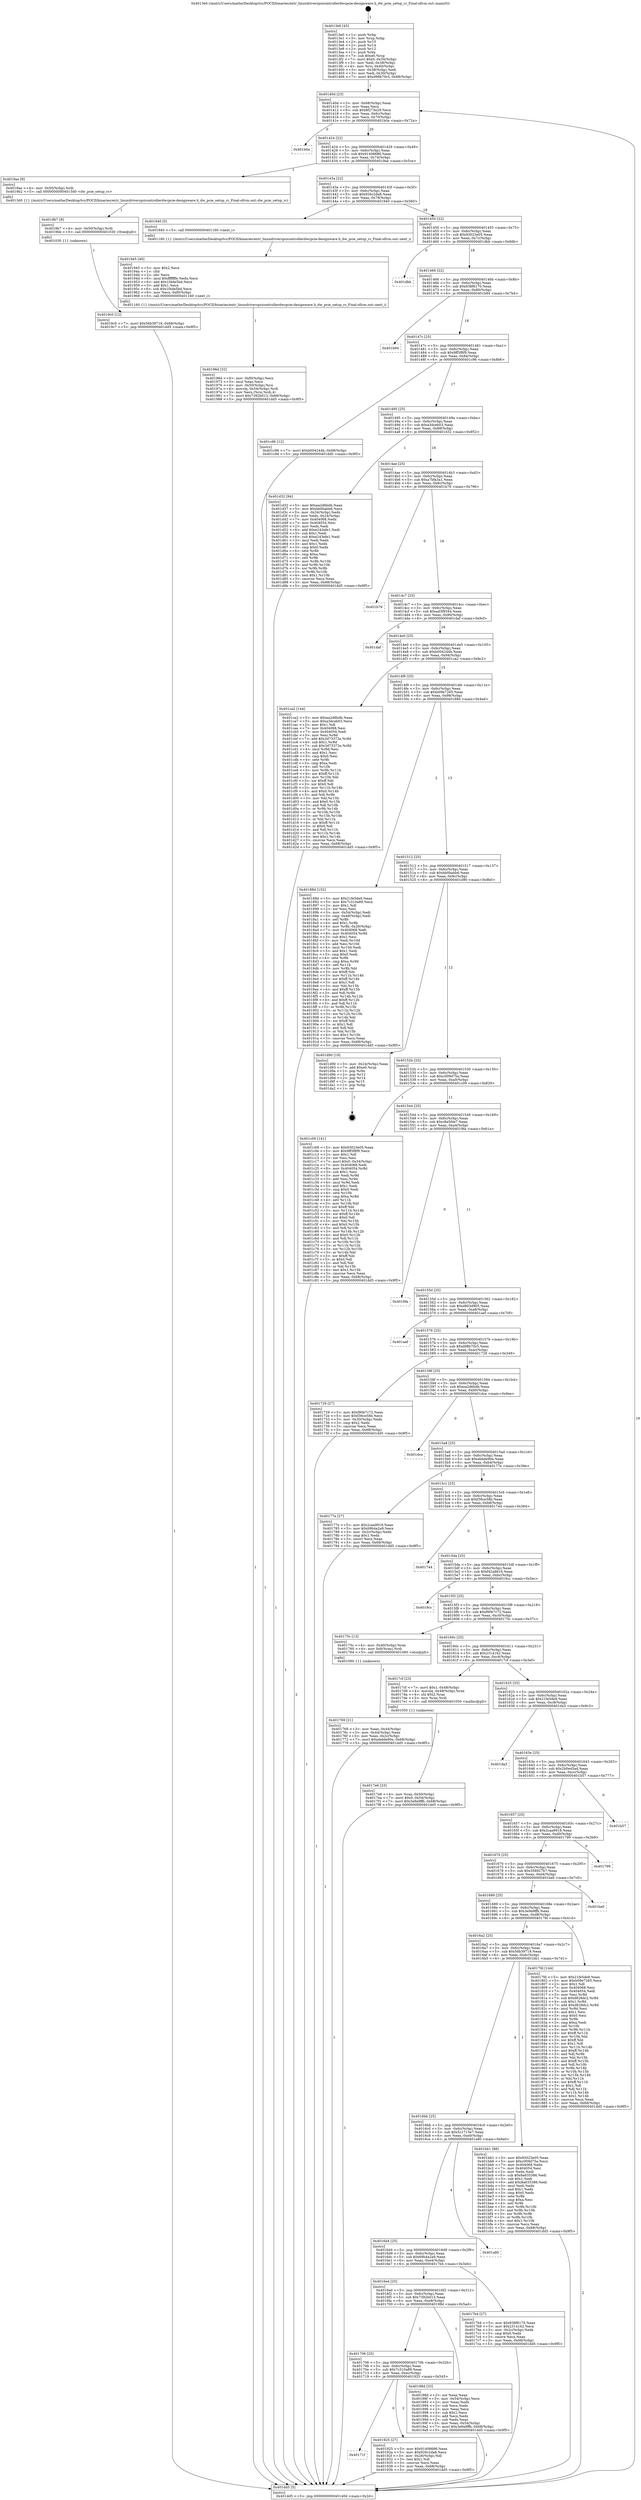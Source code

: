 digraph "0x4013e0" {
  label = "0x4013e0 (/mnt/c/Users/mathe/Desktop/tcc/POCII/binaries/extr_linuxdriverspcicontrollerdwcpcie-designware.h_dw_pcie_setup_rc_Final-ollvm.out::main(0))"
  labelloc = "t"
  node[shape=record]

  Entry [label="",width=0.3,height=0.3,shape=circle,fillcolor=black,style=filled]
  "0x40140d" [label="{
     0x40140d [23]\l
     | [instrs]\l
     &nbsp;&nbsp;0x40140d \<+3\>: mov -0x68(%rbp),%eax\l
     &nbsp;&nbsp;0x401410 \<+2\>: mov %eax,%ecx\l
     &nbsp;&nbsp;0x401412 \<+6\>: sub $0x8f273e29,%ecx\l
     &nbsp;&nbsp;0x401418 \<+3\>: mov %eax,-0x6c(%rbp)\l
     &nbsp;&nbsp;0x40141b \<+3\>: mov %ecx,-0x70(%rbp)\l
     &nbsp;&nbsp;0x40141e \<+6\>: je 0000000000401b0a \<main+0x72a\>\l
  }"]
  "0x401b0a" [label="{
     0x401b0a\l
  }", style=dashed]
  "0x401424" [label="{
     0x401424 [22]\l
     | [instrs]\l
     &nbsp;&nbsp;0x401424 \<+5\>: jmp 0000000000401429 \<main+0x49\>\l
     &nbsp;&nbsp;0x401429 \<+3\>: mov -0x6c(%rbp),%eax\l
     &nbsp;&nbsp;0x40142c \<+5\>: sub $0x91408686,%eax\l
     &nbsp;&nbsp;0x401431 \<+3\>: mov %eax,-0x74(%rbp)\l
     &nbsp;&nbsp;0x401434 \<+6\>: je 00000000004019ae \<main+0x5ce\>\l
  }"]
  Exit [label="",width=0.3,height=0.3,shape=circle,fillcolor=black,style=filled,peripheries=2]
  "0x4019ae" [label="{
     0x4019ae [9]\l
     | [instrs]\l
     &nbsp;&nbsp;0x4019ae \<+4\>: mov -0x50(%rbp),%rdi\l
     &nbsp;&nbsp;0x4019b2 \<+5\>: call 00000000004013d0 \<dw_pcie_setup_rc\>\l
     | [calls]\l
     &nbsp;&nbsp;0x4013d0 \{1\} (/mnt/c/Users/mathe/Desktop/tcc/POCII/binaries/extr_linuxdriverspcicontrollerdwcpcie-designware.h_dw_pcie_setup_rc_Final-ollvm.out::dw_pcie_setup_rc)\l
  }"]
  "0x40143a" [label="{
     0x40143a [22]\l
     | [instrs]\l
     &nbsp;&nbsp;0x40143a \<+5\>: jmp 000000000040143f \<main+0x5f\>\l
     &nbsp;&nbsp;0x40143f \<+3\>: mov -0x6c(%rbp),%eax\l
     &nbsp;&nbsp;0x401442 \<+5\>: sub $0x926c2da8,%eax\l
     &nbsp;&nbsp;0x401447 \<+3\>: mov %eax,-0x78(%rbp)\l
     &nbsp;&nbsp;0x40144a \<+6\>: je 0000000000401940 \<main+0x560\>\l
  }"]
  "0x4019c0" [label="{
     0x4019c0 [12]\l
     | [instrs]\l
     &nbsp;&nbsp;0x4019c0 \<+7\>: movl $0x56b39718,-0x68(%rbp)\l
     &nbsp;&nbsp;0x4019c7 \<+5\>: jmp 0000000000401dd5 \<main+0x9f5\>\l
  }"]
  "0x401940" [label="{
     0x401940 [5]\l
     | [instrs]\l
     &nbsp;&nbsp;0x401940 \<+5\>: call 0000000000401160 \<next_i\>\l
     | [calls]\l
     &nbsp;&nbsp;0x401160 \{1\} (/mnt/c/Users/mathe/Desktop/tcc/POCII/binaries/extr_linuxdriverspcicontrollerdwcpcie-designware.h_dw_pcie_setup_rc_Final-ollvm.out::next_i)\l
  }"]
  "0x401450" [label="{
     0x401450 [22]\l
     | [instrs]\l
     &nbsp;&nbsp;0x401450 \<+5\>: jmp 0000000000401455 \<main+0x75\>\l
     &nbsp;&nbsp;0x401455 \<+3\>: mov -0x6c(%rbp),%eax\l
     &nbsp;&nbsp;0x401458 \<+5\>: sub $0x93023e05,%eax\l
     &nbsp;&nbsp;0x40145d \<+3\>: mov %eax,-0x7c(%rbp)\l
     &nbsp;&nbsp;0x401460 \<+6\>: je 0000000000401dbb \<main+0x9db\>\l
  }"]
  "0x4019b7" [label="{
     0x4019b7 [9]\l
     | [instrs]\l
     &nbsp;&nbsp;0x4019b7 \<+4\>: mov -0x50(%rbp),%rdi\l
     &nbsp;&nbsp;0x4019bb \<+5\>: call 0000000000401030 \<free@plt\>\l
     | [calls]\l
     &nbsp;&nbsp;0x401030 \{1\} (unknown)\l
  }"]
  "0x401dbb" [label="{
     0x401dbb\l
  }", style=dashed]
  "0x401466" [label="{
     0x401466 [22]\l
     | [instrs]\l
     &nbsp;&nbsp;0x401466 \<+5\>: jmp 000000000040146b \<main+0x8b\>\l
     &nbsp;&nbsp;0x40146b \<+3\>: mov -0x6c(%rbp),%eax\l
     &nbsp;&nbsp;0x40146e \<+5\>: sub $0x938f6170,%eax\l
     &nbsp;&nbsp;0x401473 \<+3\>: mov %eax,-0x80(%rbp)\l
     &nbsp;&nbsp;0x401476 \<+6\>: je 0000000000401b94 \<main+0x7b4\>\l
  }"]
  "0x40196d" [label="{
     0x40196d [32]\l
     | [instrs]\l
     &nbsp;&nbsp;0x40196d \<+6\>: mov -0xf0(%rbp),%ecx\l
     &nbsp;&nbsp;0x401973 \<+3\>: imul %eax,%ecx\l
     &nbsp;&nbsp;0x401976 \<+4\>: mov -0x50(%rbp),%rsi\l
     &nbsp;&nbsp;0x40197a \<+4\>: movslq -0x54(%rbp),%rdi\l
     &nbsp;&nbsp;0x40197e \<+3\>: mov %ecx,(%rsi,%rdi,4)\l
     &nbsp;&nbsp;0x401981 \<+7\>: movl $0x7392b013,-0x68(%rbp)\l
     &nbsp;&nbsp;0x401988 \<+5\>: jmp 0000000000401dd5 \<main+0x9f5\>\l
  }"]
  "0x401b94" [label="{
     0x401b94\l
  }", style=dashed]
  "0x40147c" [label="{
     0x40147c [25]\l
     | [instrs]\l
     &nbsp;&nbsp;0x40147c \<+5\>: jmp 0000000000401481 \<main+0xa1\>\l
     &nbsp;&nbsp;0x401481 \<+3\>: mov -0x6c(%rbp),%eax\l
     &nbsp;&nbsp;0x401484 \<+5\>: sub $0x9ff3f8f9,%eax\l
     &nbsp;&nbsp;0x401489 \<+6\>: mov %eax,-0x84(%rbp)\l
     &nbsp;&nbsp;0x40148f \<+6\>: je 0000000000401c96 \<main+0x8b6\>\l
  }"]
  "0x401945" [label="{
     0x401945 [40]\l
     | [instrs]\l
     &nbsp;&nbsp;0x401945 \<+5\>: mov $0x2,%ecx\l
     &nbsp;&nbsp;0x40194a \<+1\>: cltd\l
     &nbsp;&nbsp;0x40194b \<+2\>: idiv %ecx\l
     &nbsp;&nbsp;0x40194d \<+6\>: imul $0xfffffffe,%edx,%ecx\l
     &nbsp;&nbsp;0x401953 \<+6\>: add $0x1f4de5bd,%ecx\l
     &nbsp;&nbsp;0x401959 \<+3\>: add $0x1,%ecx\l
     &nbsp;&nbsp;0x40195c \<+6\>: sub $0x1f4de5bd,%ecx\l
     &nbsp;&nbsp;0x401962 \<+6\>: mov %ecx,-0xf0(%rbp)\l
     &nbsp;&nbsp;0x401968 \<+5\>: call 0000000000401160 \<next_i\>\l
     | [calls]\l
     &nbsp;&nbsp;0x401160 \{1\} (/mnt/c/Users/mathe/Desktop/tcc/POCII/binaries/extr_linuxdriverspcicontrollerdwcpcie-designware.h_dw_pcie_setup_rc_Final-ollvm.out::next_i)\l
  }"]
  "0x401c96" [label="{
     0x401c96 [12]\l
     | [instrs]\l
     &nbsp;&nbsp;0x401c96 \<+7\>: movl $0xb004244b,-0x68(%rbp)\l
     &nbsp;&nbsp;0x401c9d \<+5\>: jmp 0000000000401dd5 \<main+0x9f5\>\l
  }"]
  "0x401495" [label="{
     0x401495 [25]\l
     | [instrs]\l
     &nbsp;&nbsp;0x401495 \<+5\>: jmp 000000000040149a \<main+0xba\>\l
     &nbsp;&nbsp;0x40149a \<+3\>: mov -0x6c(%rbp),%eax\l
     &nbsp;&nbsp;0x40149d \<+5\>: sub $0xa3dceb03,%eax\l
     &nbsp;&nbsp;0x4014a2 \<+6\>: mov %eax,-0x88(%rbp)\l
     &nbsp;&nbsp;0x4014a8 \<+6\>: je 0000000000401d32 \<main+0x952\>\l
  }"]
  "0x40171f" [label="{
     0x40171f\l
  }", style=dashed]
  "0x401d32" [label="{
     0x401d32 [94]\l
     | [instrs]\l
     &nbsp;&nbsp;0x401d32 \<+5\>: mov $0xea2d6bdb,%eax\l
     &nbsp;&nbsp;0x401d37 \<+5\>: mov $0xbb0babb6,%ecx\l
     &nbsp;&nbsp;0x401d3c \<+3\>: mov -0x34(%rbp),%edx\l
     &nbsp;&nbsp;0x401d3f \<+3\>: mov %edx,-0x24(%rbp)\l
     &nbsp;&nbsp;0x401d42 \<+7\>: mov 0x404068,%edx\l
     &nbsp;&nbsp;0x401d49 \<+7\>: mov 0x404054,%esi\l
     &nbsp;&nbsp;0x401d50 \<+2\>: mov %edx,%edi\l
     &nbsp;&nbsp;0x401d52 \<+6\>: add $0xe243efe1,%edi\l
     &nbsp;&nbsp;0x401d58 \<+3\>: sub $0x1,%edi\l
     &nbsp;&nbsp;0x401d5b \<+6\>: sub $0xe243efe1,%edi\l
     &nbsp;&nbsp;0x401d61 \<+3\>: imul %edi,%edx\l
     &nbsp;&nbsp;0x401d64 \<+3\>: and $0x1,%edx\l
     &nbsp;&nbsp;0x401d67 \<+3\>: cmp $0x0,%edx\l
     &nbsp;&nbsp;0x401d6a \<+4\>: sete %r8b\l
     &nbsp;&nbsp;0x401d6e \<+3\>: cmp $0xa,%esi\l
     &nbsp;&nbsp;0x401d71 \<+4\>: setl %r9b\l
     &nbsp;&nbsp;0x401d75 \<+3\>: mov %r8b,%r10b\l
     &nbsp;&nbsp;0x401d78 \<+3\>: and %r9b,%r10b\l
     &nbsp;&nbsp;0x401d7b \<+3\>: xor %r9b,%r8b\l
     &nbsp;&nbsp;0x401d7e \<+3\>: or %r8b,%r10b\l
     &nbsp;&nbsp;0x401d81 \<+4\>: test $0x1,%r10b\l
     &nbsp;&nbsp;0x401d85 \<+3\>: cmovne %ecx,%eax\l
     &nbsp;&nbsp;0x401d88 \<+3\>: mov %eax,-0x68(%rbp)\l
     &nbsp;&nbsp;0x401d8b \<+5\>: jmp 0000000000401dd5 \<main+0x9f5\>\l
  }"]
  "0x4014ae" [label="{
     0x4014ae [25]\l
     | [instrs]\l
     &nbsp;&nbsp;0x4014ae \<+5\>: jmp 00000000004014b3 \<main+0xd3\>\l
     &nbsp;&nbsp;0x4014b3 \<+3\>: mov -0x6c(%rbp),%eax\l
     &nbsp;&nbsp;0x4014b6 \<+5\>: sub $0xa7bfa3a1,%eax\l
     &nbsp;&nbsp;0x4014bb \<+6\>: mov %eax,-0x8c(%rbp)\l
     &nbsp;&nbsp;0x4014c1 \<+6\>: je 0000000000401b76 \<main+0x796\>\l
  }"]
  "0x401925" [label="{
     0x401925 [27]\l
     | [instrs]\l
     &nbsp;&nbsp;0x401925 \<+5\>: mov $0x91408686,%eax\l
     &nbsp;&nbsp;0x40192a \<+5\>: mov $0x926c2da8,%ecx\l
     &nbsp;&nbsp;0x40192f \<+3\>: mov -0x26(%rbp),%dl\l
     &nbsp;&nbsp;0x401932 \<+3\>: test $0x1,%dl\l
     &nbsp;&nbsp;0x401935 \<+3\>: cmovne %ecx,%eax\l
     &nbsp;&nbsp;0x401938 \<+3\>: mov %eax,-0x68(%rbp)\l
     &nbsp;&nbsp;0x40193b \<+5\>: jmp 0000000000401dd5 \<main+0x9f5\>\l
  }"]
  "0x401b76" [label="{
     0x401b76\l
  }", style=dashed]
  "0x4014c7" [label="{
     0x4014c7 [25]\l
     | [instrs]\l
     &nbsp;&nbsp;0x4014c7 \<+5\>: jmp 00000000004014cc \<main+0xec\>\l
     &nbsp;&nbsp;0x4014cc \<+3\>: mov -0x6c(%rbp),%eax\l
     &nbsp;&nbsp;0x4014cf \<+5\>: sub $0xad3f9344,%eax\l
     &nbsp;&nbsp;0x4014d4 \<+6\>: mov %eax,-0x90(%rbp)\l
     &nbsp;&nbsp;0x4014da \<+6\>: je 0000000000401daf \<main+0x9cf\>\l
  }"]
  "0x401706" [label="{
     0x401706 [25]\l
     | [instrs]\l
     &nbsp;&nbsp;0x401706 \<+5\>: jmp 000000000040170b \<main+0x32b\>\l
     &nbsp;&nbsp;0x40170b \<+3\>: mov -0x6c(%rbp),%eax\l
     &nbsp;&nbsp;0x40170e \<+5\>: sub $0x7c310a89,%eax\l
     &nbsp;&nbsp;0x401713 \<+6\>: mov %eax,-0xec(%rbp)\l
     &nbsp;&nbsp;0x401719 \<+6\>: je 0000000000401925 \<main+0x545\>\l
  }"]
  "0x401daf" [label="{
     0x401daf\l
  }", style=dashed]
  "0x4014e0" [label="{
     0x4014e0 [25]\l
     | [instrs]\l
     &nbsp;&nbsp;0x4014e0 \<+5\>: jmp 00000000004014e5 \<main+0x105\>\l
     &nbsp;&nbsp;0x4014e5 \<+3\>: mov -0x6c(%rbp),%eax\l
     &nbsp;&nbsp;0x4014e8 \<+5\>: sub $0xb004244b,%eax\l
     &nbsp;&nbsp;0x4014ed \<+6\>: mov %eax,-0x94(%rbp)\l
     &nbsp;&nbsp;0x4014f3 \<+6\>: je 0000000000401ca2 \<main+0x8c2\>\l
  }"]
  "0x40198d" [label="{
     0x40198d [33]\l
     | [instrs]\l
     &nbsp;&nbsp;0x40198d \<+2\>: xor %eax,%eax\l
     &nbsp;&nbsp;0x40198f \<+3\>: mov -0x54(%rbp),%ecx\l
     &nbsp;&nbsp;0x401992 \<+2\>: mov %eax,%edx\l
     &nbsp;&nbsp;0x401994 \<+2\>: sub %ecx,%edx\l
     &nbsp;&nbsp;0x401996 \<+2\>: mov %eax,%ecx\l
     &nbsp;&nbsp;0x401998 \<+3\>: sub $0x1,%ecx\l
     &nbsp;&nbsp;0x40199b \<+2\>: add %ecx,%edx\l
     &nbsp;&nbsp;0x40199d \<+2\>: sub %edx,%eax\l
     &nbsp;&nbsp;0x40199f \<+3\>: mov %eax,-0x54(%rbp)\l
     &nbsp;&nbsp;0x4019a2 \<+7\>: movl $0x3e9a9ffb,-0x68(%rbp)\l
     &nbsp;&nbsp;0x4019a9 \<+5\>: jmp 0000000000401dd5 \<main+0x9f5\>\l
  }"]
  "0x401ca2" [label="{
     0x401ca2 [144]\l
     | [instrs]\l
     &nbsp;&nbsp;0x401ca2 \<+5\>: mov $0xea2d6bdb,%eax\l
     &nbsp;&nbsp;0x401ca7 \<+5\>: mov $0xa3dceb03,%ecx\l
     &nbsp;&nbsp;0x401cac \<+2\>: mov $0x1,%dl\l
     &nbsp;&nbsp;0x401cae \<+7\>: mov 0x404068,%esi\l
     &nbsp;&nbsp;0x401cb5 \<+7\>: mov 0x404054,%edi\l
     &nbsp;&nbsp;0x401cbc \<+3\>: mov %esi,%r8d\l
     &nbsp;&nbsp;0x401cbf \<+7\>: add $0x3d73372e,%r8d\l
     &nbsp;&nbsp;0x401cc6 \<+4\>: sub $0x1,%r8d\l
     &nbsp;&nbsp;0x401cca \<+7\>: sub $0x3d73372e,%r8d\l
     &nbsp;&nbsp;0x401cd1 \<+4\>: imul %r8d,%esi\l
     &nbsp;&nbsp;0x401cd5 \<+3\>: and $0x1,%esi\l
     &nbsp;&nbsp;0x401cd8 \<+3\>: cmp $0x0,%esi\l
     &nbsp;&nbsp;0x401cdb \<+4\>: sete %r9b\l
     &nbsp;&nbsp;0x401cdf \<+3\>: cmp $0xa,%edi\l
     &nbsp;&nbsp;0x401ce2 \<+4\>: setl %r10b\l
     &nbsp;&nbsp;0x401ce6 \<+3\>: mov %r9b,%r11b\l
     &nbsp;&nbsp;0x401ce9 \<+4\>: xor $0xff,%r11b\l
     &nbsp;&nbsp;0x401ced \<+3\>: mov %r10b,%bl\l
     &nbsp;&nbsp;0x401cf0 \<+3\>: xor $0xff,%bl\l
     &nbsp;&nbsp;0x401cf3 \<+3\>: xor $0x0,%dl\l
     &nbsp;&nbsp;0x401cf6 \<+3\>: mov %r11b,%r14b\l
     &nbsp;&nbsp;0x401cf9 \<+4\>: and $0x0,%r14b\l
     &nbsp;&nbsp;0x401cfd \<+3\>: and %dl,%r9b\l
     &nbsp;&nbsp;0x401d00 \<+3\>: mov %bl,%r15b\l
     &nbsp;&nbsp;0x401d03 \<+4\>: and $0x0,%r15b\l
     &nbsp;&nbsp;0x401d07 \<+3\>: and %dl,%r10b\l
     &nbsp;&nbsp;0x401d0a \<+3\>: or %r9b,%r14b\l
     &nbsp;&nbsp;0x401d0d \<+3\>: or %r10b,%r15b\l
     &nbsp;&nbsp;0x401d10 \<+3\>: xor %r15b,%r14b\l
     &nbsp;&nbsp;0x401d13 \<+3\>: or %bl,%r11b\l
     &nbsp;&nbsp;0x401d16 \<+4\>: xor $0xff,%r11b\l
     &nbsp;&nbsp;0x401d1a \<+3\>: or $0x0,%dl\l
     &nbsp;&nbsp;0x401d1d \<+3\>: and %dl,%r11b\l
     &nbsp;&nbsp;0x401d20 \<+3\>: or %r11b,%r14b\l
     &nbsp;&nbsp;0x401d23 \<+4\>: test $0x1,%r14b\l
     &nbsp;&nbsp;0x401d27 \<+3\>: cmovne %ecx,%eax\l
     &nbsp;&nbsp;0x401d2a \<+3\>: mov %eax,-0x68(%rbp)\l
     &nbsp;&nbsp;0x401d2d \<+5\>: jmp 0000000000401dd5 \<main+0x9f5\>\l
  }"]
  "0x4014f9" [label="{
     0x4014f9 [25]\l
     | [instrs]\l
     &nbsp;&nbsp;0x4014f9 \<+5\>: jmp 00000000004014fe \<main+0x11e\>\l
     &nbsp;&nbsp;0x4014fe \<+3\>: mov -0x6c(%rbp),%eax\l
     &nbsp;&nbsp;0x401501 \<+5\>: sub $0xb09e7265,%eax\l
     &nbsp;&nbsp;0x401506 \<+6\>: mov %eax,-0x98(%rbp)\l
     &nbsp;&nbsp;0x40150c \<+6\>: je 000000000040188d \<main+0x4ad\>\l
  }"]
  "0x4017e6" [label="{
     0x4017e6 [23]\l
     | [instrs]\l
     &nbsp;&nbsp;0x4017e6 \<+4\>: mov %rax,-0x50(%rbp)\l
     &nbsp;&nbsp;0x4017ea \<+7\>: movl $0x0,-0x54(%rbp)\l
     &nbsp;&nbsp;0x4017f1 \<+7\>: movl $0x3e9a9ffb,-0x68(%rbp)\l
     &nbsp;&nbsp;0x4017f8 \<+5\>: jmp 0000000000401dd5 \<main+0x9f5\>\l
  }"]
  "0x40188d" [label="{
     0x40188d [152]\l
     | [instrs]\l
     &nbsp;&nbsp;0x40188d \<+5\>: mov $0x21fe5de9,%eax\l
     &nbsp;&nbsp;0x401892 \<+5\>: mov $0x7c310a89,%ecx\l
     &nbsp;&nbsp;0x401897 \<+2\>: mov $0x1,%dl\l
     &nbsp;&nbsp;0x401899 \<+2\>: xor %esi,%esi\l
     &nbsp;&nbsp;0x40189b \<+3\>: mov -0x54(%rbp),%edi\l
     &nbsp;&nbsp;0x40189e \<+3\>: cmp -0x48(%rbp),%edi\l
     &nbsp;&nbsp;0x4018a1 \<+4\>: setl %r8b\l
     &nbsp;&nbsp;0x4018a5 \<+4\>: and $0x1,%r8b\l
     &nbsp;&nbsp;0x4018a9 \<+4\>: mov %r8b,-0x26(%rbp)\l
     &nbsp;&nbsp;0x4018ad \<+7\>: mov 0x404068,%edi\l
     &nbsp;&nbsp;0x4018b4 \<+8\>: mov 0x404054,%r9d\l
     &nbsp;&nbsp;0x4018bc \<+3\>: sub $0x1,%esi\l
     &nbsp;&nbsp;0x4018bf \<+3\>: mov %edi,%r10d\l
     &nbsp;&nbsp;0x4018c2 \<+3\>: add %esi,%r10d\l
     &nbsp;&nbsp;0x4018c5 \<+4\>: imul %r10d,%edi\l
     &nbsp;&nbsp;0x4018c9 \<+3\>: and $0x1,%edi\l
     &nbsp;&nbsp;0x4018cc \<+3\>: cmp $0x0,%edi\l
     &nbsp;&nbsp;0x4018cf \<+4\>: sete %r8b\l
     &nbsp;&nbsp;0x4018d3 \<+4\>: cmp $0xa,%r9d\l
     &nbsp;&nbsp;0x4018d7 \<+4\>: setl %r11b\l
     &nbsp;&nbsp;0x4018db \<+3\>: mov %r8b,%bl\l
     &nbsp;&nbsp;0x4018de \<+3\>: xor $0xff,%bl\l
     &nbsp;&nbsp;0x4018e1 \<+3\>: mov %r11b,%r14b\l
     &nbsp;&nbsp;0x4018e4 \<+4\>: xor $0xff,%r14b\l
     &nbsp;&nbsp;0x4018e8 \<+3\>: xor $0x1,%dl\l
     &nbsp;&nbsp;0x4018eb \<+3\>: mov %bl,%r15b\l
     &nbsp;&nbsp;0x4018ee \<+4\>: and $0xff,%r15b\l
     &nbsp;&nbsp;0x4018f2 \<+3\>: and %dl,%r8b\l
     &nbsp;&nbsp;0x4018f5 \<+3\>: mov %r14b,%r12b\l
     &nbsp;&nbsp;0x4018f8 \<+4\>: and $0xff,%r12b\l
     &nbsp;&nbsp;0x4018fc \<+3\>: and %dl,%r11b\l
     &nbsp;&nbsp;0x4018ff \<+3\>: or %r8b,%r15b\l
     &nbsp;&nbsp;0x401902 \<+3\>: or %r11b,%r12b\l
     &nbsp;&nbsp;0x401905 \<+3\>: xor %r12b,%r15b\l
     &nbsp;&nbsp;0x401908 \<+3\>: or %r14b,%bl\l
     &nbsp;&nbsp;0x40190b \<+3\>: xor $0xff,%bl\l
     &nbsp;&nbsp;0x40190e \<+3\>: or $0x1,%dl\l
     &nbsp;&nbsp;0x401911 \<+2\>: and %dl,%bl\l
     &nbsp;&nbsp;0x401913 \<+3\>: or %bl,%r15b\l
     &nbsp;&nbsp;0x401916 \<+4\>: test $0x1,%r15b\l
     &nbsp;&nbsp;0x40191a \<+3\>: cmovne %ecx,%eax\l
     &nbsp;&nbsp;0x40191d \<+3\>: mov %eax,-0x68(%rbp)\l
     &nbsp;&nbsp;0x401920 \<+5\>: jmp 0000000000401dd5 \<main+0x9f5\>\l
  }"]
  "0x401512" [label="{
     0x401512 [25]\l
     | [instrs]\l
     &nbsp;&nbsp;0x401512 \<+5\>: jmp 0000000000401517 \<main+0x137\>\l
     &nbsp;&nbsp;0x401517 \<+3\>: mov -0x6c(%rbp),%eax\l
     &nbsp;&nbsp;0x40151a \<+5\>: sub $0xbb0babb6,%eax\l
     &nbsp;&nbsp;0x40151f \<+6\>: mov %eax,-0x9c(%rbp)\l
     &nbsp;&nbsp;0x401525 \<+6\>: je 0000000000401d90 \<main+0x9b0\>\l
  }"]
  "0x4016ed" [label="{
     0x4016ed [25]\l
     | [instrs]\l
     &nbsp;&nbsp;0x4016ed \<+5\>: jmp 00000000004016f2 \<main+0x312\>\l
     &nbsp;&nbsp;0x4016f2 \<+3\>: mov -0x6c(%rbp),%eax\l
     &nbsp;&nbsp;0x4016f5 \<+5\>: sub $0x7392b013,%eax\l
     &nbsp;&nbsp;0x4016fa \<+6\>: mov %eax,-0xe8(%rbp)\l
     &nbsp;&nbsp;0x401700 \<+6\>: je 000000000040198d \<main+0x5ad\>\l
  }"]
  "0x401d90" [label="{
     0x401d90 [19]\l
     | [instrs]\l
     &nbsp;&nbsp;0x401d90 \<+3\>: mov -0x24(%rbp),%eax\l
     &nbsp;&nbsp;0x401d93 \<+7\>: add $0xe0,%rsp\l
     &nbsp;&nbsp;0x401d9a \<+1\>: pop %rbx\l
     &nbsp;&nbsp;0x401d9b \<+2\>: pop %r12\l
     &nbsp;&nbsp;0x401d9d \<+2\>: pop %r14\l
     &nbsp;&nbsp;0x401d9f \<+2\>: pop %r15\l
     &nbsp;&nbsp;0x401da1 \<+1\>: pop %rbp\l
     &nbsp;&nbsp;0x401da2 \<+1\>: ret\l
  }"]
  "0x40152b" [label="{
     0x40152b [25]\l
     | [instrs]\l
     &nbsp;&nbsp;0x40152b \<+5\>: jmp 0000000000401530 \<main+0x150\>\l
     &nbsp;&nbsp;0x401530 \<+3\>: mov -0x6c(%rbp),%eax\l
     &nbsp;&nbsp;0x401533 \<+5\>: sub $0xc009d75a,%eax\l
     &nbsp;&nbsp;0x401538 \<+6\>: mov %eax,-0xa0(%rbp)\l
     &nbsp;&nbsp;0x40153e \<+6\>: je 0000000000401c09 \<main+0x829\>\l
  }"]
  "0x4017b4" [label="{
     0x4017b4 [27]\l
     | [instrs]\l
     &nbsp;&nbsp;0x4017b4 \<+5\>: mov $0x938f6170,%eax\l
     &nbsp;&nbsp;0x4017b9 \<+5\>: mov $0x2314162,%ecx\l
     &nbsp;&nbsp;0x4017be \<+3\>: mov -0x2c(%rbp),%edx\l
     &nbsp;&nbsp;0x4017c1 \<+3\>: cmp $0x0,%edx\l
     &nbsp;&nbsp;0x4017c4 \<+3\>: cmove %ecx,%eax\l
     &nbsp;&nbsp;0x4017c7 \<+3\>: mov %eax,-0x68(%rbp)\l
     &nbsp;&nbsp;0x4017ca \<+5\>: jmp 0000000000401dd5 \<main+0x9f5\>\l
  }"]
  "0x401c09" [label="{
     0x401c09 [141]\l
     | [instrs]\l
     &nbsp;&nbsp;0x401c09 \<+5\>: mov $0x93023e05,%eax\l
     &nbsp;&nbsp;0x401c0e \<+5\>: mov $0x9ff3f8f9,%ecx\l
     &nbsp;&nbsp;0x401c13 \<+2\>: mov $0x1,%dl\l
     &nbsp;&nbsp;0x401c15 \<+2\>: xor %esi,%esi\l
     &nbsp;&nbsp;0x401c17 \<+7\>: movl $0x0,-0x34(%rbp)\l
     &nbsp;&nbsp;0x401c1e \<+7\>: mov 0x404068,%edi\l
     &nbsp;&nbsp;0x401c25 \<+8\>: mov 0x404054,%r8d\l
     &nbsp;&nbsp;0x401c2d \<+3\>: sub $0x1,%esi\l
     &nbsp;&nbsp;0x401c30 \<+3\>: mov %edi,%r9d\l
     &nbsp;&nbsp;0x401c33 \<+3\>: add %esi,%r9d\l
     &nbsp;&nbsp;0x401c36 \<+4\>: imul %r9d,%edi\l
     &nbsp;&nbsp;0x401c3a \<+3\>: and $0x1,%edi\l
     &nbsp;&nbsp;0x401c3d \<+3\>: cmp $0x0,%edi\l
     &nbsp;&nbsp;0x401c40 \<+4\>: sete %r10b\l
     &nbsp;&nbsp;0x401c44 \<+4\>: cmp $0xa,%r8d\l
     &nbsp;&nbsp;0x401c48 \<+4\>: setl %r11b\l
     &nbsp;&nbsp;0x401c4c \<+3\>: mov %r10b,%bl\l
     &nbsp;&nbsp;0x401c4f \<+3\>: xor $0xff,%bl\l
     &nbsp;&nbsp;0x401c52 \<+3\>: mov %r11b,%r14b\l
     &nbsp;&nbsp;0x401c55 \<+4\>: xor $0xff,%r14b\l
     &nbsp;&nbsp;0x401c59 \<+3\>: xor $0x0,%dl\l
     &nbsp;&nbsp;0x401c5c \<+3\>: mov %bl,%r15b\l
     &nbsp;&nbsp;0x401c5f \<+4\>: and $0x0,%r15b\l
     &nbsp;&nbsp;0x401c63 \<+3\>: and %dl,%r10b\l
     &nbsp;&nbsp;0x401c66 \<+3\>: mov %r14b,%r12b\l
     &nbsp;&nbsp;0x401c69 \<+4\>: and $0x0,%r12b\l
     &nbsp;&nbsp;0x401c6d \<+3\>: and %dl,%r11b\l
     &nbsp;&nbsp;0x401c70 \<+3\>: or %r10b,%r15b\l
     &nbsp;&nbsp;0x401c73 \<+3\>: or %r11b,%r12b\l
     &nbsp;&nbsp;0x401c76 \<+3\>: xor %r12b,%r15b\l
     &nbsp;&nbsp;0x401c79 \<+3\>: or %r14b,%bl\l
     &nbsp;&nbsp;0x401c7c \<+3\>: xor $0xff,%bl\l
     &nbsp;&nbsp;0x401c7f \<+3\>: or $0x0,%dl\l
     &nbsp;&nbsp;0x401c82 \<+2\>: and %dl,%bl\l
     &nbsp;&nbsp;0x401c84 \<+3\>: or %bl,%r15b\l
     &nbsp;&nbsp;0x401c87 \<+4\>: test $0x1,%r15b\l
     &nbsp;&nbsp;0x401c8b \<+3\>: cmovne %ecx,%eax\l
     &nbsp;&nbsp;0x401c8e \<+3\>: mov %eax,-0x68(%rbp)\l
     &nbsp;&nbsp;0x401c91 \<+5\>: jmp 0000000000401dd5 \<main+0x9f5\>\l
  }"]
  "0x401544" [label="{
     0x401544 [25]\l
     | [instrs]\l
     &nbsp;&nbsp;0x401544 \<+5\>: jmp 0000000000401549 \<main+0x169\>\l
     &nbsp;&nbsp;0x401549 \<+3\>: mov -0x6c(%rbp),%eax\l
     &nbsp;&nbsp;0x40154c \<+5\>: sub $0xc8a5fde7,%eax\l
     &nbsp;&nbsp;0x401551 \<+6\>: mov %eax,-0xa4(%rbp)\l
     &nbsp;&nbsp;0x401557 \<+6\>: je 00000000004019fa \<main+0x61a\>\l
  }"]
  "0x4016d4" [label="{
     0x4016d4 [25]\l
     | [instrs]\l
     &nbsp;&nbsp;0x4016d4 \<+5\>: jmp 00000000004016d9 \<main+0x2f9\>\l
     &nbsp;&nbsp;0x4016d9 \<+3\>: mov -0x6c(%rbp),%eax\l
     &nbsp;&nbsp;0x4016dc \<+5\>: sub $0x69b4a2a9,%eax\l
     &nbsp;&nbsp;0x4016e1 \<+6\>: mov %eax,-0xe4(%rbp)\l
     &nbsp;&nbsp;0x4016e7 \<+6\>: je 00000000004017b4 \<main+0x3d4\>\l
  }"]
  "0x4019fa" [label="{
     0x4019fa\l
  }", style=dashed]
  "0x40155d" [label="{
     0x40155d [25]\l
     | [instrs]\l
     &nbsp;&nbsp;0x40155d \<+5\>: jmp 0000000000401562 \<main+0x182\>\l
     &nbsp;&nbsp;0x401562 \<+3\>: mov -0x6c(%rbp),%eax\l
     &nbsp;&nbsp;0x401565 \<+5\>: sub $0xd803d905,%eax\l
     &nbsp;&nbsp;0x40156a \<+6\>: mov %eax,-0xa8(%rbp)\l
     &nbsp;&nbsp;0x401570 \<+6\>: je 0000000000401aef \<main+0x70f\>\l
  }"]
  "0x401a80" [label="{
     0x401a80\l
  }", style=dashed]
  "0x401aef" [label="{
     0x401aef\l
  }", style=dashed]
  "0x401576" [label="{
     0x401576 [25]\l
     | [instrs]\l
     &nbsp;&nbsp;0x401576 \<+5\>: jmp 000000000040157b \<main+0x19b\>\l
     &nbsp;&nbsp;0x40157b \<+3\>: mov -0x6c(%rbp),%eax\l
     &nbsp;&nbsp;0x40157e \<+5\>: sub $0xd98b70c5,%eax\l
     &nbsp;&nbsp;0x401583 \<+6\>: mov %eax,-0xac(%rbp)\l
     &nbsp;&nbsp;0x401589 \<+6\>: je 0000000000401729 \<main+0x349\>\l
  }"]
  "0x4016bb" [label="{
     0x4016bb [25]\l
     | [instrs]\l
     &nbsp;&nbsp;0x4016bb \<+5\>: jmp 00000000004016c0 \<main+0x2e0\>\l
     &nbsp;&nbsp;0x4016c0 \<+3\>: mov -0x6c(%rbp),%eax\l
     &nbsp;&nbsp;0x4016c3 \<+5\>: sub $0x5c1713e7,%eax\l
     &nbsp;&nbsp;0x4016c8 \<+6\>: mov %eax,-0xe0(%rbp)\l
     &nbsp;&nbsp;0x4016ce \<+6\>: je 0000000000401a80 \<main+0x6a0\>\l
  }"]
  "0x401729" [label="{
     0x401729 [27]\l
     | [instrs]\l
     &nbsp;&nbsp;0x401729 \<+5\>: mov $0xf90b7c72,%eax\l
     &nbsp;&nbsp;0x40172e \<+5\>: mov $0xf36ce58b,%ecx\l
     &nbsp;&nbsp;0x401733 \<+3\>: mov -0x30(%rbp),%edx\l
     &nbsp;&nbsp;0x401736 \<+3\>: cmp $0x2,%edx\l
     &nbsp;&nbsp;0x401739 \<+3\>: cmovne %ecx,%eax\l
     &nbsp;&nbsp;0x40173c \<+3\>: mov %eax,-0x68(%rbp)\l
     &nbsp;&nbsp;0x40173f \<+5\>: jmp 0000000000401dd5 \<main+0x9f5\>\l
  }"]
  "0x40158f" [label="{
     0x40158f [25]\l
     | [instrs]\l
     &nbsp;&nbsp;0x40158f \<+5\>: jmp 0000000000401594 \<main+0x1b4\>\l
     &nbsp;&nbsp;0x401594 \<+3\>: mov -0x6c(%rbp),%eax\l
     &nbsp;&nbsp;0x401597 \<+5\>: sub $0xea2d6bdb,%eax\l
     &nbsp;&nbsp;0x40159c \<+6\>: mov %eax,-0xb0(%rbp)\l
     &nbsp;&nbsp;0x4015a2 \<+6\>: je 0000000000401dce \<main+0x9ee\>\l
  }"]
  "0x401dd5" [label="{
     0x401dd5 [5]\l
     | [instrs]\l
     &nbsp;&nbsp;0x401dd5 \<+5\>: jmp 000000000040140d \<main+0x2d\>\l
  }"]
  "0x4013e0" [label="{
     0x4013e0 [45]\l
     | [instrs]\l
     &nbsp;&nbsp;0x4013e0 \<+1\>: push %rbp\l
     &nbsp;&nbsp;0x4013e1 \<+3\>: mov %rsp,%rbp\l
     &nbsp;&nbsp;0x4013e4 \<+2\>: push %r15\l
     &nbsp;&nbsp;0x4013e6 \<+2\>: push %r14\l
     &nbsp;&nbsp;0x4013e8 \<+2\>: push %r12\l
     &nbsp;&nbsp;0x4013ea \<+1\>: push %rbx\l
     &nbsp;&nbsp;0x4013eb \<+7\>: sub $0xe0,%rsp\l
     &nbsp;&nbsp;0x4013f2 \<+7\>: movl $0x0,-0x34(%rbp)\l
     &nbsp;&nbsp;0x4013f9 \<+3\>: mov %edi,-0x38(%rbp)\l
     &nbsp;&nbsp;0x4013fc \<+4\>: mov %rsi,-0x40(%rbp)\l
     &nbsp;&nbsp;0x401400 \<+3\>: mov -0x38(%rbp),%edi\l
     &nbsp;&nbsp;0x401403 \<+3\>: mov %edi,-0x30(%rbp)\l
     &nbsp;&nbsp;0x401406 \<+7\>: movl $0xd98b70c5,-0x68(%rbp)\l
  }"]
  "0x401bb1" [label="{
     0x401bb1 [88]\l
     | [instrs]\l
     &nbsp;&nbsp;0x401bb1 \<+5\>: mov $0x93023e05,%eax\l
     &nbsp;&nbsp;0x401bb6 \<+5\>: mov $0xc009d75a,%ecx\l
     &nbsp;&nbsp;0x401bbb \<+7\>: mov 0x404068,%edx\l
     &nbsp;&nbsp;0x401bc2 \<+7\>: mov 0x404054,%esi\l
     &nbsp;&nbsp;0x401bc9 \<+2\>: mov %edx,%edi\l
     &nbsp;&nbsp;0x401bcb \<+6\>: sub $0x8a635386,%edi\l
     &nbsp;&nbsp;0x401bd1 \<+3\>: sub $0x1,%edi\l
     &nbsp;&nbsp;0x401bd4 \<+6\>: add $0x8a635386,%edi\l
     &nbsp;&nbsp;0x401bda \<+3\>: imul %edi,%edx\l
     &nbsp;&nbsp;0x401bdd \<+3\>: and $0x1,%edx\l
     &nbsp;&nbsp;0x401be0 \<+3\>: cmp $0x0,%edx\l
     &nbsp;&nbsp;0x401be3 \<+4\>: sete %r8b\l
     &nbsp;&nbsp;0x401be7 \<+3\>: cmp $0xa,%esi\l
     &nbsp;&nbsp;0x401bea \<+4\>: setl %r9b\l
     &nbsp;&nbsp;0x401bee \<+3\>: mov %r8b,%r10b\l
     &nbsp;&nbsp;0x401bf1 \<+3\>: and %r9b,%r10b\l
     &nbsp;&nbsp;0x401bf4 \<+3\>: xor %r9b,%r8b\l
     &nbsp;&nbsp;0x401bf7 \<+3\>: or %r8b,%r10b\l
     &nbsp;&nbsp;0x401bfa \<+4\>: test $0x1,%r10b\l
     &nbsp;&nbsp;0x401bfe \<+3\>: cmovne %ecx,%eax\l
     &nbsp;&nbsp;0x401c01 \<+3\>: mov %eax,-0x68(%rbp)\l
     &nbsp;&nbsp;0x401c04 \<+5\>: jmp 0000000000401dd5 \<main+0x9f5\>\l
  }"]
  "0x401dce" [label="{
     0x401dce\l
  }", style=dashed]
  "0x4015a8" [label="{
     0x4015a8 [25]\l
     | [instrs]\l
     &nbsp;&nbsp;0x4015a8 \<+5\>: jmp 00000000004015ad \<main+0x1cd\>\l
     &nbsp;&nbsp;0x4015ad \<+3\>: mov -0x6c(%rbp),%eax\l
     &nbsp;&nbsp;0x4015b0 \<+5\>: sub $0xebdde90e,%eax\l
     &nbsp;&nbsp;0x4015b5 \<+6\>: mov %eax,-0xb4(%rbp)\l
     &nbsp;&nbsp;0x4015bb \<+6\>: je 000000000040177e \<main+0x39e\>\l
  }"]
  "0x4016a2" [label="{
     0x4016a2 [25]\l
     | [instrs]\l
     &nbsp;&nbsp;0x4016a2 \<+5\>: jmp 00000000004016a7 \<main+0x2c7\>\l
     &nbsp;&nbsp;0x4016a7 \<+3\>: mov -0x6c(%rbp),%eax\l
     &nbsp;&nbsp;0x4016aa \<+5\>: sub $0x56b39718,%eax\l
     &nbsp;&nbsp;0x4016af \<+6\>: mov %eax,-0xdc(%rbp)\l
     &nbsp;&nbsp;0x4016b5 \<+6\>: je 0000000000401bb1 \<main+0x7d1\>\l
  }"]
  "0x40177e" [label="{
     0x40177e [27]\l
     | [instrs]\l
     &nbsp;&nbsp;0x40177e \<+5\>: mov $0x2caa9918,%eax\l
     &nbsp;&nbsp;0x401783 \<+5\>: mov $0x69b4a2a9,%ecx\l
     &nbsp;&nbsp;0x401788 \<+3\>: mov -0x2c(%rbp),%edx\l
     &nbsp;&nbsp;0x40178b \<+3\>: cmp $0x1,%edx\l
     &nbsp;&nbsp;0x40178e \<+3\>: cmovl %ecx,%eax\l
     &nbsp;&nbsp;0x401791 \<+3\>: mov %eax,-0x68(%rbp)\l
     &nbsp;&nbsp;0x401794 \<+5\>: jmp 0000000000401dd5 \<main+0x9f5\>\l
  }"]
  "0x4015c1" [label="{
     0x4015c1 [25]\l
     | [instrs]\l
     &nbsp;&nbsp;0x4015c1 \<+5\>: jmp 00000000004015c6 \<main+0x1e6\>\l
     &nbsp;&nbsp;0x4015c6 \<+3\>: mov -0x6c(%rbp),%eax\l
     &nbsp;&nbsp;0x4015c9 \<+5\>: sub $0xf36ce58b,%eax\l
     &nbsp;&nbsp;0x4015ce \<+6\>: mov %eax,-0xb8(%rbp)\l
     &nbsp;&nbsp;0x4015d4 \<+6\>: je 0000000000401744 \<main+0x364\>\l
  }"]
  "0x4017fd" [label="{
     0x4017fd [144]\l
     | [instrs]\l
     &nbsp;&nbsp;0x4017fd \<+5\>: mov $0x21fe5de9,%eax\l
     &nbsp;&nbsp;0x401802 \<+5\>: mov $0xb09e7265,%ecx\l
     &nbsp;&nbsp;0x401807 \<+2\>: mov $0x1,%dl\l
     &nbsp;&nbsp;0x401809 \<+7\>: mov 0x404068,%esi\l
     &nbsp;&nbsp;0x401810 \<+7\>: mov 0x404054,%edi\l
     &nbsp;&nbsp;0x401817 \<+3\>: mov %esi,%r8d\l
     &nbsp;&nbsp;0x40181a \<+7\>: sub $0xd628dc2,%r8d\l
     &nbsp;&nbsp;0x401821 \<+4\>: sub $0x1,%r8d\l
     &nbsp;&nbsp;0x401825 \<+7\>: add $0xd628dc2,%r8d\l
     &nbsp;&nbsp;0x40182c \<+4\>: imul %r8d,%esi\l
     &nbsp;&nbsp;0x401830 \<+3\>: and $0x1,%esi\l
     &nbsp;&nbsp;0x401833 \<+3\>: cmp $0x0,%esi\l
     &nbsp;&nbsp;0x401836 \<+4\>: sete %r9b\l
     &nbsp;&nbsp;0x40183a \<+3\>: cmp $0xa,%edi\l
     &nbsp;&nbsp;0x40183d \<+4\>: setl %r10b\l
     &nbsp;&nbsp;0x401841 \<+3\>: mov %r9b,%r11b\l
     &nbsp;&nbsp;0x401844 \<+4\>: xor $0xff,%r11b\l
     &nbsp;&nbsp;0x401848 \<+3\>: mov %r10b,%bl\l
     &nbsp;&nbsp;0x40184b \<+3\>: xor $0xff,%bl\l
     &nbsp;&nbsp;0x40184e \<+3\>: xor $0x1,%dl\l
     &nbsp;&nbsp;0x401851 \<+3\>: mov %r11b,%r14b\l
     &nbsp;&nbsp;0x401854 \<+4\>: and $0xff,%r14b\l
     &nbsp;&nbsp;0x401858 \<+3\>: and %dl,%r9b\l
     &nbsp;&nbsp;0x40185b \<+3\>: mov %bl,%r15b\l
     &nbsp;&nbsp;0x40185e \<+4\>: and $0xff,%r15b\l
     &nbsp;&nbsp;0x401862 \<+3\>: and %dl,%r10b\l
     &nbsp;&nbsp;0x401865 \<+3\>: or %r9b,%r14b\l
     &nbsp;&nbsp;0x401868 \<+3\>: or %r10b,%r15b\l
     &nbsp;&nbsp;0x40186b \<+3\>: xor %r15b,%r14b\l
     &nbsp;&nbsp;0x40186e \<+3\>: or %bl,%r11b\l
     &nbsp;&nbsp;0x401871 \<+4\>: xor $0xff,%r11b\l
     &nbsp;&nbsp;0x401875 \<+3\>: or $0x1,%dl\l
     &nbsp;&nbsp;0x401878 \<+3\>: and %dl,%r11b\l
     &nbsp;&nbsp;0x40187b \<+3\>: or %r11b,%r14b\l
     &nbsp;&nbsp;0x40187e \<+4\>: test $0x1,%r14b\l
     &nbsp;&nbsp;0x401882 \<+3\>: cmovne %ecx,%eax\l
     &nbsp;&nbsp;0x401885 \<+3\>: mov %eax,-0x68(%rbp)\l
     &nbsp;&nbsp;0x401888 \<+5\>: jmp 0000000000401dd5 \<main+0x9f5\>\l
  }"]
  "0x401744" [label="{
     0x401744\l
  }", style=dashed]
  "0x4015da" [label="{
     0x4015da [25]\l
     | [instrs]\l
     &nbsp;&nbsp;0x4015da \<+5\>: jmp 00000000004015df \<main+0x1ff\>\l
     &nbsp;&nbsp;0x4015df \<+3\>: mov -0x6c(%rbp),%eax\l
     &nbsp;&nbsp;0x4015e2 \<+5\>: sub $0xf42a8616,%eax\l
     &nbsp;&nbsp;0x4015e7 \<+6\>: mov %eax,-0xbc(%rbp)\l
     &nbsp;&nbsp;0x4015ed \<+6\>: je 00000000004019cc \<main+0x5ec\>\l
  }"]
  "0x401689" [label="{
     0x401689 [25]\l
     | [instrs]\l
     &nbsp;&nbsp;0x401689 \<+5\>: jmp 000000000040168e \<main+0x2ae\>\l
     &nbsp;&nbsp;0x40168e \<+3\>: mov -0x6c(%rbp),%eax\l
     &nbsp;&nbsp;0x401691 \<+5\>: sub $0x3e9a9ffb,%eax\l
     &nbsp;&nbsp;0x401696 \<+6\>: mov %eax,-0xd8(%rbp)\l
     &nbsp;&nbsp;0x40169c \<+6\>: je 00000000004017fd \<main+0x41d\>\l
  }"]
  "0x4019cc" [label="{
     0x4019cc\l
  }", style=dashed]
  "0x4015f3" [label="{
     0x4015f3 [25]\l
     | [instrs]\l
     &nbsp;&nbsp;0x4015f3 \<+5\>: jmp 00000000004015f8 \<main+0x218\>\l
     &nbsp;&nbsp;0x4015f8 \<+3\>: mov -0x6c(%rbp),%eax\l
     &nbsp;&nbsp;0x4015fb \<+5\>: sub $0xf90b7c72,%eax\l
     &nbsp;&nbsp;0x401600 \<+6\>: mov %eax,-0xc0(%rbp)\l
     &nbsp;&nbsp;0x401606 \<+6\>: je 000000000040175c \<main+0x37c\>\l
  }"]
  "0x401ba0" [label="{
     0x401ba0\l
  }", style=dashed]
  "0x40175c" [label="{
     0x40175c [13]\l
     | [instrs]\l
     &nbsp;&nbsp;0x40175c \<+4\>: mov -0x40(%rbp),%rax\l
     &nbsp;&nbsp;0x401760 \<+4\>: mov 0x8(%rax),%rdi\l
     &nbsp;&nbsp;0x401764 \<+5\>: call 0000000000401060 \<atoi@plt\>\l
     | [calls]\l
     &nbsp;&nbsp;0x401060 \{1\} (unknown)\l
  }"]
  "0x40160c" [label="{
     0x40160c [25]\l
     | [instrs]\l
     &nbsp;&nbsp;0x40160c \<+5\>: jmp 0000000000401611 \<main+0x231\>\l
     &nbsp;&nbsp;0x401611 \<+3\>: mov -0x6c(%rbp),%eax\l
     &nbsp;&nbsp;0x401614 \<+5\>: sub $0x2314162,%eax\l
     &nbsp;&nbsp;0x401619 \<+6\>: mov %eax,-0xc4(%rbp)\l
     &nbsp;&nbsp;0x40161f \<+6\>: je 00000000004017cf \<main+0x3ef\>\l
  }"]
  "0x401769" [label="{
     0x401769 [21]\l
     | [instrs]\l
     &nbsp;&nbsp;0x401769 \<+3\>: mov %eax,-0x44(%rbp)\l
     &nbsp;&nbsp;0x40176c \<+3\>: mov -0x44(%rbp),%eax\l
     &nbsp;&nbsp;0x40176f \<+3\>: mov %eax,-0x2c(%rbp)\l
     &nbsp;&nbsp;0x401772 \<+7\>: movl $0xebdde90e,-0x68(%rbp)\l
     &nbsp;&nbsp;0x401779 \<+5\>: jmp 0000000000401dd5 \<main+0x9f5\>\l
  }"]
  "0x401670" [label="{
     0x401670 [25]\l
     | [instrs]\l
     &nbsp;&nbsp;0x401670 \<+5\>: jmp 0000000000401675 \<main+0x295\>\l
     &nbsp;&nbsp;0x401675 \<+3\>: mov -0x6c(%rbp),%eax\l
     &nbsp;&nbsp;0x401678 \<+5\>: sub $0x358927b7,%eax\l
     &nbsp;&nbsp;0x40167d \<+6\>: mov %eax,-0xd4(%rbp)\l
     &nbsp;&nbsp;0x401683 \<+6\>: je 0000000000401ba0 \<main+0x7c0\>\l
  }"]
  "0x4017cf" [label="{
     0x4017cf [23]\l
     | [instrs]\l
     &nbsp;&nbsp;0x4017cf \<+7\>: movl $0x1,-0x48(%rbp)\l
     &nbsp;&nbsp;0x4017d6 \<+4\>: movslq -0x48(%rbp),%rax\l
     &nbsp;&nbsp;0x4017da \<+4\>: shl $0x2,%rax\l
     &nbsp;&nbsp;0x4017de \<+3\>: mov %rax,%rdi\l
     &nbsp;&nbsp;0x4017e1 \<+5\>: call 0000000000401050 \<malloc@plt\>\l
     | [calls]\l
     &nbsp;&nbsp;0x401050 \{1\} (unknown)\l
  }"]
  "0x401625" [label="{
     0x401625 [25]\l
     | [instrs]\l
     &nbsp;&nbsp;0x401625 \<+5\>: jmp 000000000040162a \<main+0x24a\>\l
     &nbsp;&nbsp;0x40162a \<+3\>: mov -0x6c(%rbp),%eax\l
     &nbsp;&nbsp;0x40162d \<+5\>: sub $0x21fe5de9,%eax\l
     &nbsp;&nbsp;0x401632 \<+6\>: mov %eax,-0xc8(%rbp)\l
     &nbsp;&nbsp;0x401638 \<+6\>: je 0000000000401da3 \<main+0x9c3\>\l
  }"]
  "0x401799" [label="{
     0x401799\l
  }", style=dashed]
  "0x401da3" [label="{
     0x401da3\l
  }", style=dashed]
  "0x40163e" [label="{
     0x40163e [25]\l
     | [instrs]\l
     &nbsp;&nbsp;0x40163e \<+5\>: jmp 0000000000401643 \<main+0x263\>\l
     &nbsp;&nbsp;0x401643 \<+3\>: mov -0x6c(%rbp),%eax\l
     &nbsp;&nbsp;0x401646 \<+5\>: sub $0x2b0e45ad,%eax\l
     &nbsp;&nbsp;0x40164b \<+6\>: mov %eax,-0xcc(%rbp)\l
     &nbsp;&nbsp;0x401651 \<+6\>: je 0000000000401b57 \<main+0x777\>\l
  }"]
  "0x401657" [label="{
     0x401657 [25]\l
     | [instrs]\l
     &nbsp;&nbsp;0x401657 \<+5\>: jmp 000000000040165c \<main+0x27c\>\l
     &nbsp;&nbsp;0x40165c \<+3\>: mov -0x6c(%rbp),%eax\l
     &nbsp;&nbsp;0x40165f \<+5\>: sub $0x2caa9918,%eax\l
     &nbsp;&nbsp;0x401664 \<+6\>: mov %eax,-0xd0(%rbp)\l
     &nbsp;&nbsp;0x40166a \<+6\>: je 0000000000401799 \<main+0x3b9\>\l
  }"]
  "0x401b57" [label="{
     0x401b57\l
  }", style=dashed]
  Entry -> "0x4013e0" [label=" 1"]
  "0x40140d" -> "0x401b0a" [label=" 0"]
  "0x40140d" -> "0x401424" [label=" 20"]
  "0x401d90" -> Exit [label=" 1"]
  "0x401424" -> "0x4019ae" [label=" 1"]
  "0x401424" -> "0x40143a" [label=" 19"]
  "0x401d32" -> "0x401dd5" [label=" 1"]
  "0x40143a" -> "0x401940" [label=" 1"]
  "0x40143a" -> "0x401450" [label=" 18"]
  "0x401ca2" -> "0x401dd5" [label=" 1"]
  "0x401450" -> "0x401dbb" [label=" 0"]
  "0x401450" -> "0x401466" [label=" 18"]
  "0x401c96" -> "0x401dd5" [label=" 1"]
  "0x401466" -> "0x401b94" [label=" 0"]
  "0x401466" -> "0x40147c" [label=" 18"]
  "0x401c09" -> "0x401dd5" [label=" 1"]
  "0x40147c" -> "0x401c96" [label=" 1"]
  "0x40147c" -> "0x401495" [label=" 17"]
  "0x401bb1" -> "0x401dd5" [label=" 1"]
  "0x401495" -> "0x401d32" [label=" 1"]
  "0x401495" -> "0x4014ae" [label=" 16"]
  "0x4019c0" -> "0x401dd5" [label=" 1"]
  "0x4014ae" -> "0x401b76" [label=" 0"]
  "0x4014ae" -> "0x4014c7" [label=" 16"]
  "0x4019b7" -> "0x4019c0" [label=" 1"]
  "0x4014c7" -> "0x401daf" [label=" 0"]
  "0x4014c7" -> "0x4014e0" [label=" 16"]
  "0x40198d" -> "0x401dd5" [label=" 1"]
  "0x4014e0" -> "0x401ca2" [label=" 1"]
  "0x4014e0" -> "0x4014f9" [label=" 15"]
  "0x40196d" -> "0x401dd5" [label=" 1"]
  "0x4014f9" -> "0x40188d" [label=" 2"]
  "0x4014f9" -> "0x401512" [label=" 13"]
  "0x401940" -> "0x401945" [label=" 1"]
  "0x401512" -> "0x401d90" [label=" 1"]
  "0x401512" -> "0x40152b" [label=" 12"]
  "0x401925" -> "0x401dd5" [label=" 2"]
  "0x40152b" -> "0x401c09" [label=" 1"]
  "0x40152b" -> "0x401544" [label=" 11"]
  "0x401706" -> "0x40171f" [label=" 0"]
  "0x401544" -> "0x4019fa" [label=" 0"]
  "0x401544" -> "0x40155d" [label=" 11"]
  "0x4019ae" -> "0x4019b7" [label=" 1"]
  "0x40155d" -> "0x401aef" [label=" 0"]
  "0x40155d" -> "0x401576" [label=" 11"]
  "0x4016ed" -> "0x401706" [label=" 2"]
  "0x401576" -> "0x401729" [label=" 1"]
  "0x401576" -> "0x40158f" [label=" 10"]
  "0x401729" -> "0x401dd5" [label=" 1"]
  "0x4013e0" -> "0x40140d" [label=" 1"]
  "0x401dd5" -> "0x40140d" [label=" 19"]
  "0x401945" -> "0x40196d" [label=" 1"]
  "0x40158f" -> "0x401dce" [label=" 0"]
  "0x40158f" -> "0x4015a8" [label=" 10"]
  "0x40188d" -> "0x401dd5" [label=" 2"]
  "0x4015a8" -> "0x40177e" [label=" 1"]
  "0x4015a8" -> "0x4015c1" [label=" 9"]
  "0x4017e6" -> "0x401dd5" [label=" 1"]
  "0x4015c1" -> "0x401744" [label=" 0"]
  "0x4015c1" -> "0x4015da" [label=" 9"]
  "0x4017cf" -> "0x4017e6" [label=" 1"]
  "0x4015da" -> "0x4019cc" [label=" 0"]
  "0x4015da" -> "0x4015f3" [label=" 9"]
  "0x4016d4" -> "0x4016ed" [label=" 3"]
  "0x4015f3" -> "0x40175c" [label=" 1"]
  "0x4015f3" -> "0x40160c" [label=" 8"]
  "0x40175c" -> "0x401769" [label=" 1"]
  "0x401769" -> "0x401dd5" [label=" 1"]
  "0x40177e" -> "0x401dd5" [label=" 1"]
  "0x4016d4" -> "0x4017b4" [label=" 1"]
  "0x40160c" -> "0x4017cf" [label=" 1"]
  "0x40160c" -> "0x401625" [label=" 7"]
  "0x4016bb" -> "0x4016d4" [label=" 4"]
  "0x401625" -> "0x401da3" [label=" 0"]
  "0x401625" -> "0x40163e" [label=" 7"]
  "0x4016bb" -> "0x401a80" [label=" 0"]
  "0x40163e" -> "0x401b57" [label=" 0"]
  "0x40163e" -> "0x401657" [label=" 7"]
  "0x4016ed" -> "0x40198d" [label=" 1"]
  "0x401657" -> "0x401799" [label=" 0"]
  "0x401657" -> "0x401670" [label=" 7"]
  "0x401706" -> "0x401925" [label=" 2"]
  "0x401670" -> "0x401ba0" [label=" 0"]
  "0x401670" -> "0x401689" [label=" 7"]
  "0x4017b4" -> "0x401dd5" [label=" 1"]
  "0x401689" -> "0x4017fd" [label=" 2"]
  "0x401689" -> "0x4016a2" [label=" 5"]
  "0x4017fd" -> "0x401dd5" [label=" 2"]
  "0x4016a2" -> "0x401bb1" [label=" 1"]
  "0x4016a2" -> "0x4016bb" [label=" 4"]
}
